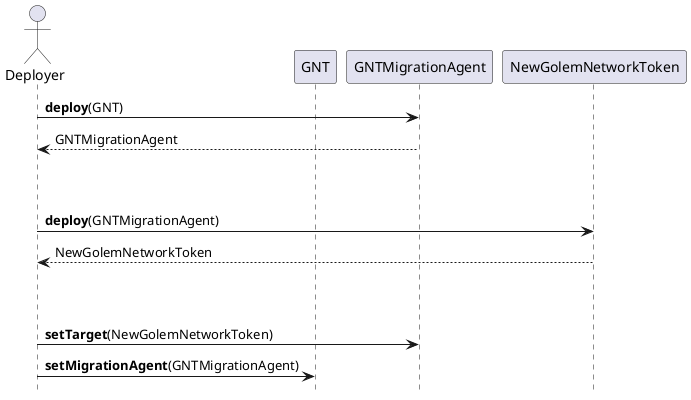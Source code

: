 @startuml
hide footbox

actor Deployer
participant GNT

Deployer -> GNTMigrationAgent: **deploy**(GNT)
return GNTMigrationAgent
|||
|||
Deployer -> NewGolemNetworkToken: **deploy**(GNTMigrationAgent)
return NewGolemNetworkToken
|||
|||
Deployer -> GNTMigrationAgent: **setTarget**(NewGolemNetworkToken)
Deployer -> GNT: **setMigrationAgent**(GNTMigrationAgent)

@enduml
